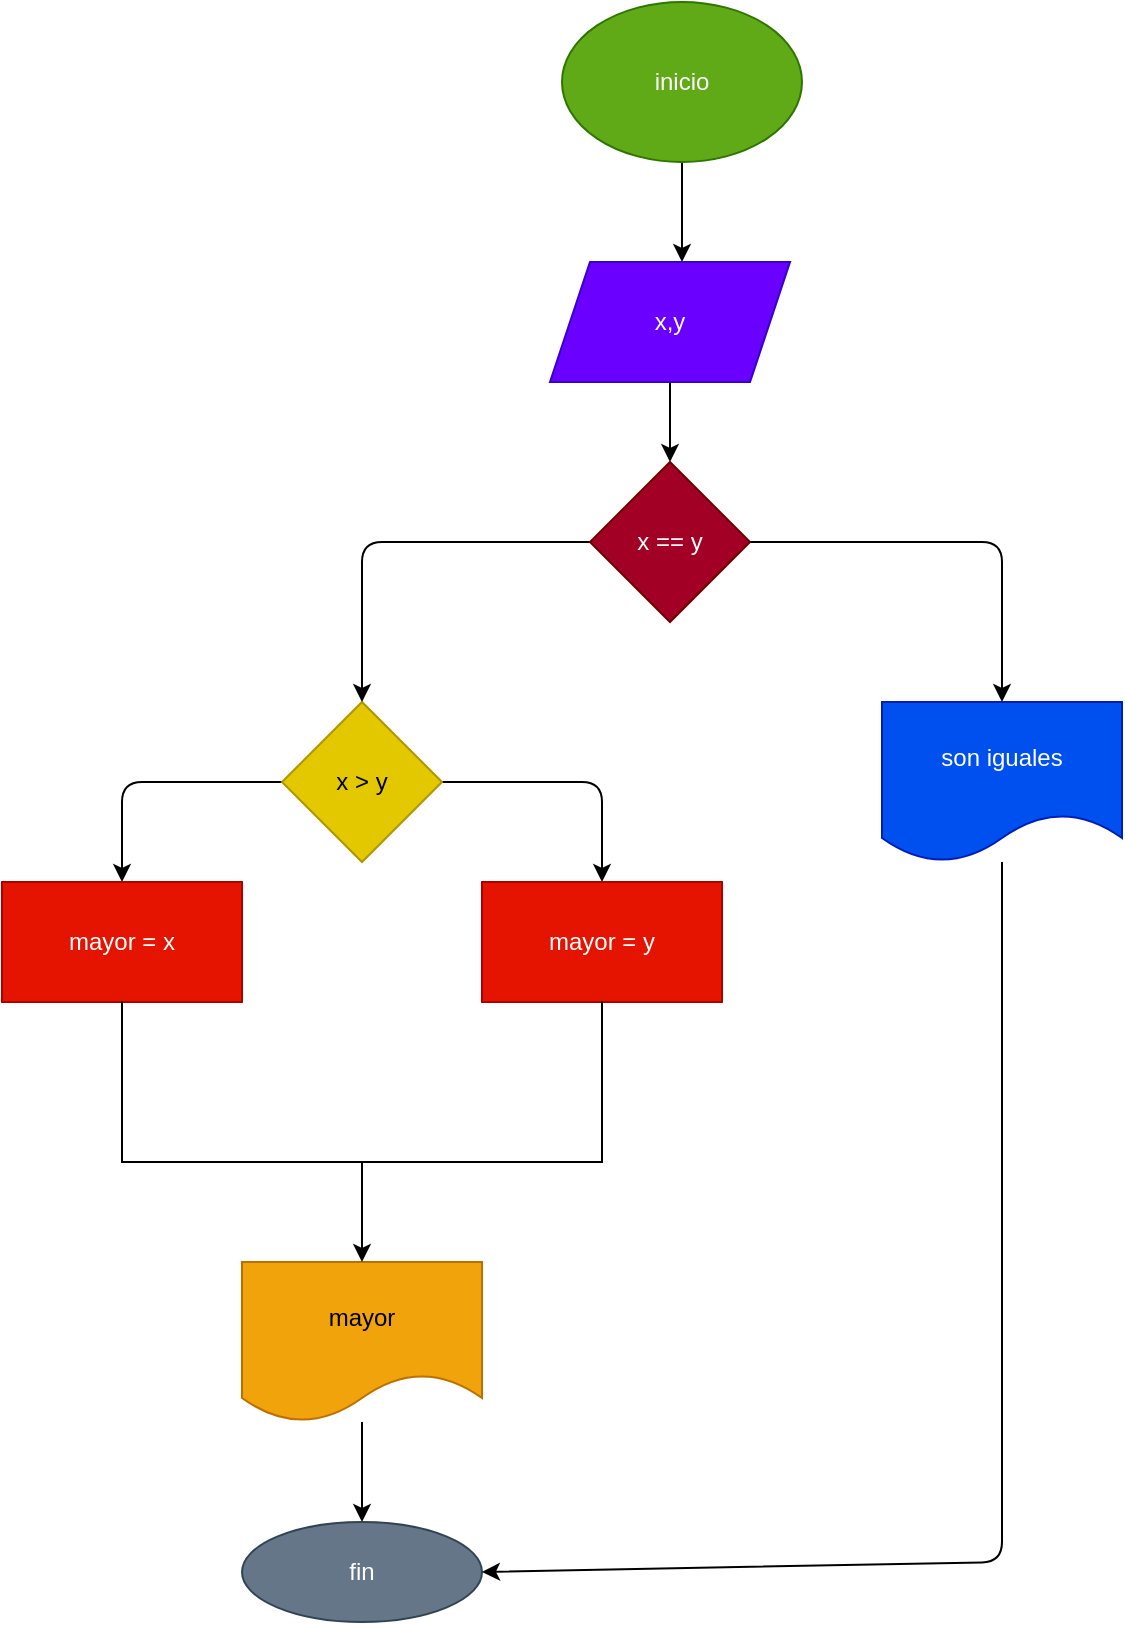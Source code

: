 <mxfile>
    <diagram id="Lq8ibCq9zdianwr2UWBW" name="Página-1">
        <mxGraphModel dx="880" dy="291" grid="1" gridSize="10" guides="1" tooltips="1" connect="1" arrows="1" fold="1" page="1" pageScale="1" pageWidth="827" pageHeight="1169" math="0" shadow="0">
            <root>
                <mxCell id="0"/>
                <mxCell id="1" parent="0"/>
                <mxCell id="3" style="edgeStyle=none;html=1;" parent="1" source="2" edge="1">
                    <mxGeometry relative="1" as="geometry">
                        <mxPoint x="360" y="150" as="targetPoint"/>
                    </mxGeometry>
                </mxCell>
                <mxCell id="2" value="inicio" style="ellipse;whiteSpace=wrap;html=1;fillColor=#60a917;fontColor=#ffffff;strokeColor=#2D7600;" parent="1" vertex="1">
                    <mxGeometry x="300" y="20" width="120" height="80" as="geometry"/>
                </mxCell>
                <mxCell id="5" style="edgeStyle=none;html=1;" parent="1" source="4" edge="1">
                    <mxGeometry relative="1" as="geometry">
                        <mxPoint x="354" y="250" as="targetPoint"/>
                    </mxGeometry>
                </mxCell>
                <mxCell id="4" value="x,y" style="shape=parallelogram;perimeter=parallelogramPerimeter;whiteSpace=wrap;html=1;fixedSize=1;fillColor=#6a00ff;fontColor=#ffffff;strokeColor=#3700CC;" parent="1" vertex="1">
                    <mxGeometry x="294" y="150" width="120" height="60" as="geometry"/>
                </mxCell>
                <mxCell id="28" style="edgeStyle=none;html=1;exitX=1;exitY=0.5;exitDx=0;exitDy=0;" edge="1" parent="1" source="6">
                    <mxGeometry relative="1" as="geometry">
                        <mxPoint x="320" y="460" as="targetPoint"/>
                        <Array as="points">
                            <mxPoint x="320" y="410"/>
                        </Array>
                    </mxGeometry>
                </mxCell>
                <mxCell id="29" style="edgeStyle=none;html=1;" edge="1" parent="1" source="6">
                    <mxGeometry relative="1" as="geometry">
                        <mxPoint x="80" y="460" as="targetPoint"/>
                        <Array as="points">
                            <mxPoint x="80" y="410"/>
                        </Array>
                    </mxGeometry>
                </mxCell>
                <mxCell id="6" value="x &amp;gt; y" style="rhombus;whiteSpace=wrap;html=1;fillColor=#e3c800;fontColor=#000000;strokeColor=#B09500;" parent="1" vertex="1">
                    <mxGeometry x="160" y="370" width="80" height="80" as="geometry"/>
                </mxCell>
                <mxCell id="8" value="mayor = x" style="rounded=0;whiteSpace=wrap;html=1;fillColor=#e51400;fontColor=#ffffff;strokeColor=#B20000;" parent="1" vertex="1">
                    <mxGeometry x="20" y="460" width="120" height="60" as="geometry"/>
                </mxCell>
                <mxCell id="13" value="mayor = y" style="rounded=0;whiteSpace=wrap;html=1;fillColor=#e51400;fontColor=#ffffff;strokeColor=#B20000;" parent="1" vertex="1">
                    <mxGeometry x="260" y="460" width="120" height="60" as="geometry"/>
                </mxCell>
                <mxCell id="33" style="edgeStyle=none;html=1;" edge="1" parent="1" source="19">
                    <mxGeometry relative="1" as="geometry">
                        <mxPoint x="200" y="780" as="targetPoint"/>
                    </mxGeometry>
                </mxCell>
                <mxCell id="19" value="mayor" style="shape=document;whiteSpace=wrap;html=1;boundedLbl=1;fillColor=#f0a30a;fontColor=#000000;strokeColor=#BD7000;" parent="1" vertex="1">
                    <mxGeometry x="140" y="650" width="120" height="80" as="geometry"/>
                </mxCell>
                <mxCell id="22" value="fin" style="ellipse;whiteSpace=wrap;html=1;fillColor=#647687;fontColor=#ffffff;strokeColor=#314354;" parent="1" vertex="1">
                    <mxGeometry x="140" y="780" width="120" height="50" as="geometry"/>
                </mxCell>
                <mxCell id="25" style="edgeStyle=none;html=1;exitX=1;exitY=0.5;exitDx=0;exitDy=0;" edge="1" parent="1" source="23">
                    <mxGeometry relative="1" as="geometry">
                        <mxPoint x="520" y="370" as="targetPoint"/>
                        <Array as="points">
                            <mxPoint x="520" y="290"/>
                        </Array>
                    </mxGeometry>
                </mxCell>
                <mxCell id="27" style="edgeStyle=none;html=1;" edge="1" parent="1" source="23">
                    <mxGeometry relative="1" as="geometry">
                        <mxPoint x="200" y="370" as="targetPoint"/>
                        <Array as="points">
                            <mxPoint x="200" y="290"/>
                        </Array>
                    </mxGeometry>
                </mxCell>
                <mxCell id="23" value="x == y" style="rhombus;whiteSpace=wrap;html=1;fillColor=#a20025;fontColor=#ffffff;strokeColor=#6F0000;" vertex="1" parent="1">
                    <mxGeometry x="314" y="250" width="80" height="80" as="geometry"/>
                </mxCell>
                <mxCell id="32" style="edgeStyle=none;html=1;entryX=1;entryY=0.5;entryDx=0;entryDy=0;" edge="1" parent="1" source="26" target="22">
                    <mxGeometry relative="1" as="geometry">
                        <Array as="points">
                            <mxPoint x="520" y="800"/>
                        </Array>
                    </mxGeometry>
                </mxCell>
                <mxCell id="26" value="son iguales" style="shape=document;whiteSpace=wrap;html=1;boundedLbl=1;fillColor=#0050ef;fontColor=#ffffff;strokeColor=#001DBC;" vertex="1" parent="1">
                    <mxGeometry x="460" y="370" width="120" height="80" as="geometry"/>
                </mxCell>
                <mxCell id="31" style="edgeStyle=none;html=1;" edge="1" parent="1" source="30">
                    <mxGeometry relative="1" as="geometry">
                        <mxPoint x="200" y="650" as="targetPoint"/>
                    </mxGeometry>
                </mxCell>
                <mxCell id="30" value="" style="shape=partialRectangle;whiteSpace=wrap;html=1;bottom=1;right=1;left=1;top=0;fillColor=none;routingCenterX=-0.5;" vertex="1" parent="1">
                    <mxGeometry x="80" y="520" width="240" height="80" as="geometry"/>
                </mxCell>
            </root>
        </mxGraphModel>
    </diagram>
</mxfile>